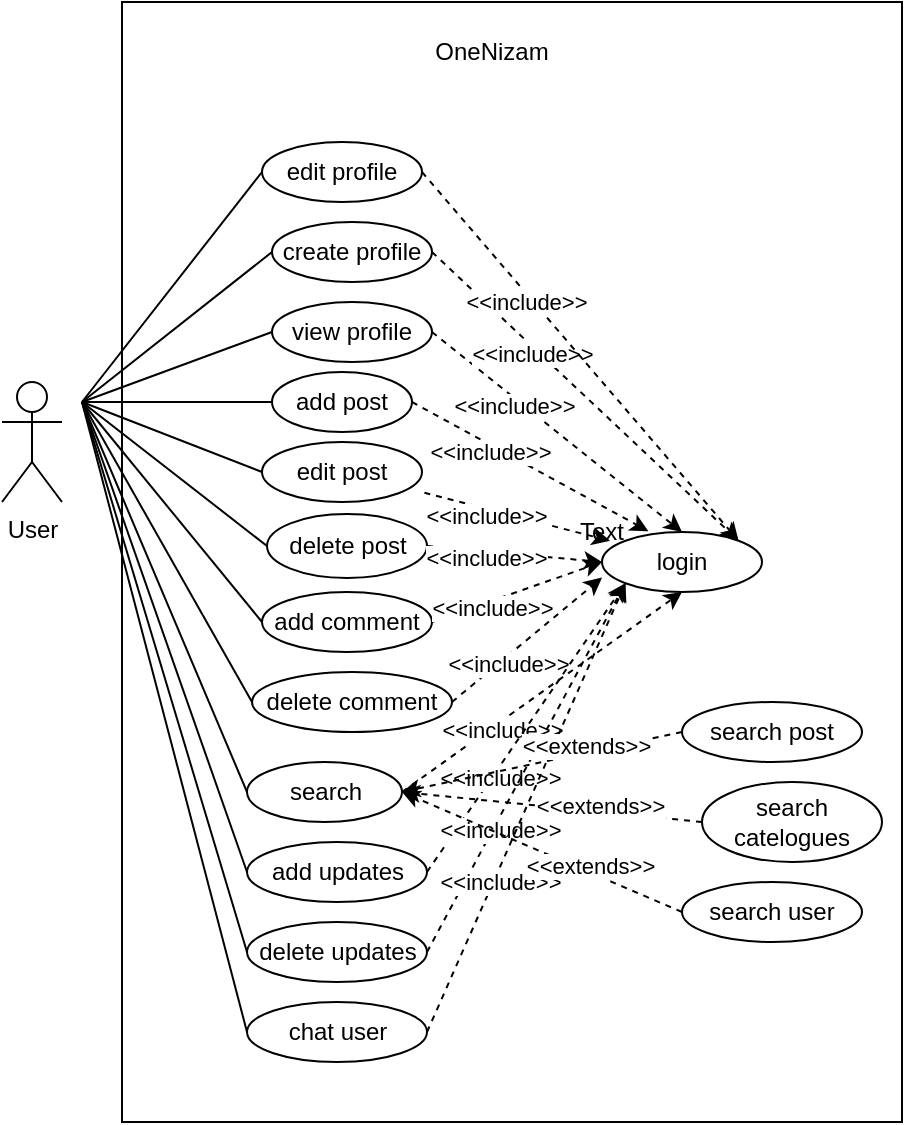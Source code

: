 <mxfile version="22.0.2" type="device">
  <diagram name="Page-1" id="N7V8VirLsi5N-MdL5agh">
    <mxGraphModel dx="1036" dy="606" grid="1" gridSize="10" guides="1" tooltips="1" connect="1" arrows="1" fold="1" page="1" pageScale="1" pageWidth="850" pageHeight="1100" math="0" shadow="0">
      <root>
        <mxCell id="0" />
        <mxCell id="1" parent="0" />
        <mxCell id="t-CDn7bD-TrnveF43Mwp-1" value="" style="rounded=0;whiteSpace=wrap;html=1;" vertex="1" parent="1">
          <mxGeometry x="180" y="20" width="390" height="560" as="geometry" />
        </mxCell>
        <mxCell id="t-CDn7bD-TrnveF43Mwp-2" value="create profile" style="ellipse;whiteSpace=wrap;html=1;" vertex="1" parent="1">
          <mxGeometry x="255" y="130" width="80" height="30" as="geometry" />
        </mxCell>
        <mxCell id="t-CDn7bD-TrnveF43Mwp-3" value="add post" style="ellipse;whiteSpace=wrap;html=1;" vertex="1" parent="1">
          <mxGeometry x="255" y="205" width="70" height="30" as="geometry" />
        </mxCell>
        <mxCell id="t-CDn7bD-TrnveF43Mwp-4" value="edit profile" style="ellipse;whiteSpace=wrap;html=1;" vertex="1" parent="1">
          <mxGeometry x="250" y="90" width="80" height="30" as="geometry" />
        </mxCell>
        <mxCell id="t-CDn7bD-TrnveF43Mwp-5" value="view profile" style="ellipse;whiteSpace=wrap;html=1;" vertex="1" parent="1">
          <mxGeometry x="255" y="170" width="80" height="30" as="geometry" />
        </mxCell>
        <mxCell id="t-CDn7bD-TrnveF43Mwp-6" value="edit post" style="ellipse;whiteSpace=wrap;html=1;" vertex="1" parent="1">
          <mxGeometry x="250" y="240" width="80" height="30" as="geometry" />
        </mxCell>
        <mxCell id="t-CDn7bD-TrnveF43Mwp-7" value="delete comment" style="ellipse;whiteSpace=wrap;html=1;" vertex="1" parent="1">
          <mxGeometry x="245" y="355" width="100" height="30" as="geometry" />
        </mxCell>
        <mxCell id="t-CDn7bD-TrnveF43Mwp-8" value="add comment" style="ellipse;whiteSpace=wrap;html=1;" vertex="1" parent="1">
          <mxGeometry x="250" y="315" width="85" height="30" as="geometry" />
        </mxCell>
        <mxCell id="t-CDn7bD-TrnveF43Mwp-9" value="delete post" style="ellipse;whiteSpace=wrap;html=1;" vertex="1" parent="1">
          <mxGeometry x="252.5" y="276" width="80" height="32" as="geometry" />
        </mxCell>
        <mxCell id="t-CDn7bD-TrnveF43Mwp-12" value="search user" style="ellipse;whiteSpace=wrap;html=1;" vertex="1" parent="1">
          <mxGeometry x="460" y="460" width="90" height="30" as="geometry" />
        </mxCell>
        <mxCell id="t-CDn7bD-TrnveF43Mwp-13" value="search catelogues" style="ellipse;whiteSpace=wrap;html=1;" vertex="1" parent="1">
          <mxGeometry x="470" y="410" width="90" height="40" as="geometry" />
        </mxCell>
        <mxCell id="t-CDn7bD-TrnveF43Mwp-14" value="search post" style="ellipse;whiteSpace=wrap;html=1;" vertex="1" parent="1">
          <mxGeometry x="460" y="370" width="90" height="30" as="geometry" />
        </mxCell>
        <mxCell id="t-CDn7bD-TrnveF43Mwp-15" value="add updates" style="ellipse;whiteSpace=wrap;html=1;" vertex="1" parent="1">
          <mxGeometry x="242.5" y="440" width="90" height="30" as="geometry" />
        </mxCell>
        <mxCell id="t-CDn7bD-TrnveF43Mwp-16" value="chat user" style="ellipse;whiteSpace=wrap;html=1;" vertex="1" parent="1">
          <mxGeometry x="242.5" y="520" width="90" height="30" as="geometry" />
        </mxCell>
        <mxCell id="t-CDn7bD-TrnveF43Mwp-17" value="User" style="shape=umlActor;verticalLabelPosition=bottom;verticalAlign=top;html=1;" vertex="1" parent="1">
          <mxGeometry x="120" y="210" width="30" height="60" as="geometry" />
        </mxCell>
        <mxCell id="t-CDn7bD-TrnveF43Mwp-18" value="login" style="ellipse;whiteSpace=wrap;html=1;" vertex="1" parent="1">
          <mxGeometry x="420" y="285" width="80" height="30" as="geometry" />
        </mxCell>
        <mxCell id="t-CDn7bD-TrnveF43Mwp-22" value="" style="endArrow=none;html=1;rounded=0;entryX=0;entryY=0.5;entryDx=0;entryDy=0;" edge="1" parent="1" target="t-CDn7bD-TrnveF43Mwp-4">
          <mxGeometry relative="1" as="geometry">
            <mxPoint x="160" y="220" as="sourcePoint" />
            <mxPoint x="300" y="170" as="targetPoint" />
          </mxGeometry>
        </mxCell>
        <mxCell id="t-CDn7bD-TrnveF43Mwp-24" value="delete updates" style="ellipse;whiteSpace=wrap;html=1;" vertex="1" parent="1">
          <mxGeometry x="242.5" y="480" width="90" height="30" as="geometry" />
        </mxCell>
        <mxCell id="t-CDn7bD-TrnveF43Mwp-28" value="search" style="ellipse;whiteSpace=wrap;html=1;" vertex="1" parent="1">
          <mxGeometry x="242.5" y="400" width="77.5" height="30" as="geometry" />
        </mxCell>
        <mxCell id="t-CDn7bD-TrnveF43Mwp-41" value="" style="endArrow=none;html=1;rounded=0;entryX=0;entryY=0.5;entryDx=0;entryDy=0;" edge="1" parent="1" target="t-CDn7bD-TrnveF43Mwp-2">
          <mxGeometry relative="1" as="geometry">
            <mxPoint x="160" y="220" as="sourcePoint" />
            <mxPoint x="260" y="115" as="targetPoint" />
          </mxGeometry>
        </mxCell>
        <mxCell id="t-CDn7bD-TrnveF43Mwp-42" value="" style="endArrow=none;html=1;rounded=0;entryX=0;entryY=0.5;entryDx=0;entryDy=0;" edge="1" parent="1" target="t-CDn7bD-TrnveF43Mwp-5">
          <mxGeometry relative="1" as="geometry">
            <mxPoint x="160" y="220" as="sourcePoint" />
            <mxPoint x="265" y="155" as="targetPoint" />
          </mxGeometry>
        </mxCell>
        <mxCell id="t-CDn7bD-TrnveF43Mwp-43" value="" style="endArrow=none;html=1;rounded=0;entryX=0;entryY=0.5;entryDx=0;entryDy=0;" edge="1" parent="1" target="t-CDn7bD-TrnveF43Mwp-3">
          <mxGeometry relative="1" as="geometry">
            <mxPoint x="160" y="220" as="sourcePoint" />
            <mxPoint x="265" y="195" as="targetPoint" />
          </mxGeometry>
        </mxCell>
        <mxCell id="t-CDn7bD-TrnveF43Mwp-44" value="" style="endArrow=none;html=1;rounded=0;entryX=0;entryY=0.5;entryDx=0;entryDy=0;" edge="1" parent="1" target="t-CDn7bD-TrnveF43Mwp-6">
          <mxGeometry relative="1" as="geometry">
            <mxPoint x="160" y="220" as="sourcePoint" />
            <mxPoint x="265" y="230" as="targetPoint" />
          </mxGeometry>
        </mxCell>
        <mxCell id="t-CDn7bD-TrnveF43Mwp-45" value="" style="endArrow=none;html=1;rounded=0;entryX=0;entryY=0.5;entryDx=0;entryDy=0;" edge="1" parent="1" target="t-CDn7bD-TrnveF43Mwp-9">
          <mxGeometry relative="1" as="geometry">
            <mxPoint x="160" y="220" as="sourcePoint" />
            <mxPoint x="275" y="240" as="targetPoint" />
          </mxGeometry>
        </mxCell>
        <mxCell id="t-CDn7bD-TrnveF43Mwp-46" value="" style="endArrow=none;html=1;rounded=0;entryX=0;entryY=0.5;entryDx=0;entryDy=0;" edge="1" parent="1" target="t-CDn7bD-TrnveF43Mwp-8">
          <mxGeometry relative="1" as="geometry">
            <mxPoint x="160" y="220" as="sourcePoint" />
            <mxPoint x="285" y="250" as="targetPoint" />
          </mxGeometry>
        </mxCell>
        <mxCell id="t-CDn7bD-TrnveF43Mwp-47" value="" style="endArrow=none;html=1;rounded=0;entryX=0;entryY=0.5;entryDx=0;entryDy=0;" edge="1" parent="1" target="t-CDn7bD-TrnveF43Mwp-7">
          <mxGeometry relative="1" as="geometry">
            <mxPoint x="160" y="220" as="sourcePoint" />
            <mxPoint x="295" y="260" as="targetPoint" />
          </mxGeometry>
        </mxCell>
        <mxCell id="t-CDn7bD-TrnveF43Mwp-48" value="" style="endArrow=none;html=1;rounded=0;entryX=0;entryY=0.5;entryDx=0;entryDy=0;" edge="1" parent="1" target="t-CDn7bD-TrnveF43Mwp-28">
          <mxGeometry relative="1" as="geometry">
            <mxPoint x="160" y="220" as="sourcePoint" />
            <mxPoint x="305" y="270" as="targetPoint" />
          </mxGeometry>
        </mxCell>
        <mxCell id="t-CDn7bD-TrnveF43Mwp-49" value="" style="endArrow=none;html=1;rounded=0;entryX=0;entryY=0.5;entryDx=0;entryDy=0;" edge="1" parent="1" target="t-CDn7bD-TrnveF43Mwp-15">
          <mxGeometry relative="1" as="geometry">
            <mxPoint x="160" y="220" as="sourcePoint" />
            <mxPoint x="315" y="280" as="targetPoint" />
          </mxGeometry>
        </mxCell>
        <mxCell id="t-CDn7bD-TrnveF43Mwp-50" value="" style="endArrow=none;html=1;rounded=0;entryX=0;entryY=0.5;entryDx=0;entryDy=0;" edge="1" parent="1" target="t-CDn7bD-TrnveF43Mwp-24">
          <mxGeometry relative="1" as="geometry">
            <mxPoint x="160" y="220" as="sourcePoint" />
            <mxPoint x="325" y="290" as="targetPoint" />
          </mxGeometry>
        </mxCell>
        <mxCell id="t-CDn7bD-TrnveF43Mwp-51" value="" style="endArrow=none;html=1;rounded=0;entryX=0;entryY=0.5;entryDx=0;entryDy=0;" edge="1" parent="1" target="t-CDn7bD-TrnveF43Mwp-16">
          <mxGeometry relative="1" as="geometry">
            <mxPoint x="160" y="220" as="sourcePoint" />
            <mxPoint x="335" y="300" as="targetPoint" />
          </mxGeometry>
        </mxCell>
        <mxCell id="t-CDn7bD-TrnveF43Mwp-52" value="" style="endArrow=classic;html=1;rounded=0;exitX=1;exitY=0.5;exitDx=0;exitDy=0;entryX=0;entryY=0.5;entryDx=0;entryDy=0;dashed=1;" edge="1" parent="1" source="t-CDn7bD-TrnveF43Mwp-8" target="t-CDn7bD-TrnveF43Mwp-18">
          <mxGeometry width="50" height="50" relative="1" as="geometry">
            <mxPoint x="400" y="330" as="sourcePoint" />
            <mxPoint x="450" y="280" as="targetPoint" />
          </mxGeometry>
        </mxCell>
        <mxCell id="t-CDn7bD-TrnveF43Mwp-53" value="&amp;lt;&amp;lt;include&amp;gt;&amp;gt;" style="edgeLabel;html=1;align=center;verticalAlign=middle;resizable=0;points=[];" vertex="1" connectable="0" parent="t-CDn7bD-TrnveF43Mwp-52">
          <mxGeometry x="-0.32" y="-3" relative="1" as="geometry">
            <mxPoint as="offset" />
          </mxGeometry>
        </mxCell>
        <mxCell id="t-CDn7bD-TrnveF43Mwp-56" value="" style="endArrow=classic;html=1;rounded=0;exitX=1;exitY=0.5;exitDx=0;exitDy=0;dashed=1;" edge="1" parent="1" source="t-CDn7bD-TrnveF43Mwp-9">
          <mxGeometry width="50" height="50" relative="1" as="geometry">
            <mxPoint x="345" y="340" as="sourcePoint" />
            <mxPoint x="420" y="300" as="targetPoint" />
          </mxGeometry>
        </mxCell>
        <mxCell id="t-CDn7bD-TrnveF43Mwp-57" value="&amp;lt;&amp;lt;include&amp;gt;&amp;gt;" style="edgeLabel;html=1;align=center;verticalAlign=middle;resizable=0;points=[];" vertex="1" connectable="0" parent="t-CDn7bD-TrnveF43Mwp-56">
          <mxGeometry x="-0.32" y="-3" relative="1" as="geometry">
            <mxPoint as="offset" />
          </mxGeometry>
        </mxCell>
        <mxCell id="t-CDn7bD-TrnveF43Mwp-58" value="" style="endArrow=classic;html=1;rounded=0;exitX=1;exitY=0.5;exitDx=0;exitDy=0;entryX=0;entryY=0.76;entryDx=0;entryDy=0;dashed=1;entryPerimeter=0;" edge="1" parent="1" source="t-CDn7bD-TrnveF43Mwp-7" target="t-CDn7bD-TrnveF43Mwp-18">
          <mxGeometry width="50" height="50" relative="1" as="geometry">
            <mxPoint x="355" y="350" as="sourcePoint" />
            <mxPoint x="440" y="320" as="targetPoint" />
          </mxGeometry>
        </mxCell>
        <mxCell id="t-CDn7bD-TrnveF43Mwp-59" value="&amp;lt;&amp;lt;include&amp;gt;&amp;gt;" style="edgeLabel;html=1;align=center;verticalAlign=middle;resizable=0;points=[];" vertex="1" connectable="0" parent="t-CDn7bD-TrnveF43Mwp-58">
          <mxGeometry x="-0.32" y="-3" relative="1" as="geometry">
            <mxPoint as="offset" />
          </mxGeometry>
        </mxCell>
        <mxCell id="t-CDn7bD-TrnveF43Mwp-62" value="" style="endArrow=classic;html=1;rounded=0;exitX=1;exitY=0.5;exitDx=0;exitDy=0;dashed=1;entryX=0.5;entryY=1;entryDx=0;entryDy=0;" edge="1" parent="1" source="t-CDn7bD-TrnveF43Mwp-28" target="t-CDn7bD-TrnveF43Mwp-18">
          <mxGeometry width="50" height="50" relative="1" as="geometry">
            <mxPoint x="355" y="380" as="sourcePoint" />
            <mxPoint x="420" y="300" as="targetPoint" />
          </mxGeometry>
        </mxCell>
        <mxCell id="t-CDn7bD-TrnveF43Mwp-63" value="&amp;lt;&amp;lt;include&amp;gt;&amp;gt;" style="edgeLabel;html=1;align=center;verticalAlign=middle;resizable=0;points=[];" vertex="1" connectable="0" parent="t-CDn7bD-TrnveF43Mwp-62">
          <mxGeometry x="-0.32" y="-3" relative="1" as="geometry">
            <mxPoint as="offset" />
          </mxGeometry>
        </mxCell>
        <mxCell id="t-CDn7bD-TrnveF43Mwp-64" value="" style="endArrow=classic;html=1;rounded=0;exitX=1;exitY=0.5;exitDx=0;exitDy=0;entryX=0;entryY=1;entryDx=0;entryDy=0;dashed=1;" edge="1" parent="1" source="t-CDn7bD-TrnveF43Mwp-15" target="t-CDn7bD-TrnveF43Mwp-18">
          <mxGeometry width="50" height="50" relative="1" as="geometry">
            <mxPoint x="365" y="390" as="sourcePoint" />
            <mxPoint x="440" y="328" as="targetPoint" />
          </mxGeometry>
        </mxCell>
        <mxCell id="t-CDn7bD-TrnveF43Mwp-65" value="&amp;lt;&amp;lt;include&amp;gt;&amp;gt;" style="edgeLabel;html=1;align=center;verticalAlign=middle;resizable=0;points=[];" vertex="1" connectable="0" parent="t-CDn7bD-TrnveF43Mwp-64">
          <mxGeometry x="-0.32" y="-3" relative="1" as="geometry">
            <mxPoint as="offset" />
          </mxGeometry>
        </mxCell>
        <mxCell id="t-CDn7bD-TrnveF43Mwp-66" value="" style="endArrow=classic;html=1;rounded=0;exitX=1;exitY=0.5;exitDx=0;exitDy=0;dashed=1;entryX=0;entryY=1;entryDx=0;entryDy=0;" edge="1" parent="1" source="t-CDn7bD-TrnveF43Mwp-24" target="t-CDn7bD-TrnveF43Mwp-18">
          <mxGeometry width="50" height="50" relative="1" as="geometry">
            <mxPoint x="375" y="400" as="sourcePoint" />
            <mxPoint x="460" y="330" as="targetPoint" />
          </mxGeometry>
        </mxCell>
        <mxCell id="t-CDn7bD-TrnveF43Mwp-67" value="&amp;lt;&amp;lt;include&amp;gt;&amp;gt;" style="edgeLabel;html=1;align=center;verticalAlign=middle;resizable=0;points=[];" vertex="1" connectable="0" parent="t-CDn7bD-TrnveF43Mwp-66">
          <mxGeometry x="-0.32" y="-3" relative="1" as="geometry">
            <mxPoint as="offset" />
          </mxGeometry>
        </mxCell>
        <mxCell id="t-CDn7bD-TrnveF43Mwp-68" value="" style="endArrow=classic;html=1;rounded=0;exitX=1;exitY=0.5;exitDx=0;exitDy=0;dashed=1;entryX=0;entryY=1;entryDx=0;entryDy=0;" edge="1" parent="1" source="t-CDn7bD-TrnveF43Mwp-16" target="t-CDn7bD-TrnveF43Mwp-18">
          <mxGeometry width="50" height="50" relative="1" as="geometry">
            <mxPoint x="343" y="505" as="sourcePoint" />
            <mxPoint x="442" y="321" as="targetPoint" />
          </mxGeometry>
        </mxCell>
        <mxCell id="t-CDn7bD-TrnveF43Mwp-69" value="&amp;lt;&amp;lt;include&amp;gt;&amp;gt;" style="edgeLabel;html=1;align=center;verticalAlign=middle;resizable=0;points=[];" vertex="1" connectable="0" parent="t-CDn7bD-TrnveF43Mwp-68">
          <mxGeometry x="-0.32" y="-3" relative="1" as="geometry">
            <mxPoint as="offset" />
          </mxGeometry>
        </mxCell>
        <mxCell id="t-CDn7bD-TrnveF43Mwp-70" value="" style="endArrow=classic;html=1;rounded=0;exitX=1.015;exitY=0.847;exitDx=0;exitDy=0;entryX=0.05;entryY=0.147;entryDx=0;entryDy=0;dashed=1;entryPerimeter=0;exitPerimeter=0;" edge="1" parent="1" source="t-CDn7bD-TrnveF43Mwp-6" target="t-CDn7bD-TrnveF43Mwp-18">
          <mxGeometry width="50" height="50" relative="1" as="geometry">
            <mxPoint x="355" y="380" as="sourcePoint" />
            <mxPoint x="430" y="318" as="targetPoint" />
          </mxGeometry>
        </mxCell>
        <mxCell id="t-CDn7bD-TrnveF43Mwp-71" value="&amp;lt;&amp;lt;include&amp;gt;&amp;gt;" style="edgeLabel;html=1;align=center;verticalAlign=middle;resizable=0;points=[];" vertex="1" connectable="0" parent="t-CDn7bD-TrnveF43Mwp-70">
          <mxGeometry x="-0.32" y="-3" relative="1" as="geometry">
            <mxPoint as="offset" />
          </mxGeometry>
        </mxCell>
        <mxCell id="t-CDn7bD-TrnveF43Mwp-72" value="" style="endArrow=classic;html=1;rounded=0;exitX=1;exitY=0.5;exitDx=0;exitDy=0;entryX=0.29;entryY=-0.013;entryDx=0;entryDy=0;dashed=1;entryPerimeter=0;" edge="1" parent="1" source="t-CDn7bD-TrnveF43Mwp-3" target="t-CDn7bD-TrnveF43Mwp-18">
          <mxGeometry width="50" height="50" relative="1" as="geometry">
            <mxPoint x="341" y="275" as="sourcePoint" />
            <mxPoint x="434" y="299" as="targetPoint" />
          </mxGeometry>
        </mxCell>
        <mxCell id="t-CDn7bD-TrnveF43Mwp-73" value="&amp;lt;&amp;lt;include&amp;gt;&amp;gt;" style="edgeLabel;html=1;align=center;verticalAlign=middle;resizable=0;points=[];" vertex="1" connectable="0" parent="t-CDn7bD-TrnveF43Mwp-72">
          <mxGeometry x="-0.32" y="-3" relative="1" as="geometry">
            <mxPoint as="offset" />
          </mxGeometry>
        </mxCell>
        <mxCell id="t-CDn7bD-TrnveF43Mwp-74" value="" style="endArrow=classic;html=1;rounded=0;exitX=1;exitY=0.5;exitDx=0;exitDy=0;dashed=1;entryX=0.5;entryY=0;entryDx=0;entryDy=0;" edge="1" parent="1" source="t-CDn7bD-TrnveF43Mwp-5" target="t-CDn7bD-TrnveF43Mwp-18">
          <mxGeometry width="50" height="50" relative="1" as="geometry">
            <mxPoint x="335" y="230" as="sourcePoint" />
            <mxPoint x="450" y="280" as="targetPoint" />
          </mxGeometry>
        </mxCell>
        <mxCell id="t-CDn7bD-TrnveF43Mwp-75" value="&amp;lt;&amp;lt;include&amp;gt;&amp;gt;" style="edgeLabel;html=1;align=center;verticalAlign=middle;resizable=0;points=[];" vertex="1" connectable="0" parent="t-CDn7bD-TrnveF43Mwp-74">
          <mxGeometry x="-0.32" y="-3" relative="1" as="geometry">
            <mxPoint as="offset" />
          </mxGeometry>
        </mxCell>
        <mxCell id="t-CDn7bD-TrnveF43Mwp-77" value="" style="endArrow=classic;html=1;rounded=0;exitX=1;exitY=0.5;exitDx=0;exitDy=0;dashed=1;entryX=1;entryY=0;entryDx=0;entryDy=0;" edge="1" parent="1" source="t-CDn7bD-TrnveF43Mwp-2" target="t-CDn7bD-TrnveF43Mwp-18">
          <mxGeometry width="50" height="50" relative="1" as="geometry">
            <mxPoint x="345" y="195" as="sourcePoint" />
            <mxPoint x="470" y="295" as="targetPoint" />
          </mxGeometry>
        </mxCell>
        <mxCell id="t-CDn7bD-TrnveF43Mwp-78" value="&amp;lt;&amp;lt;include&amp;gt;&amp;gt;" style="edgeLabel;html=1;align=center;verticalAlign=middle;resizable=0;points=[];" vertex="1" connectable="0" parent="t-CDn7bD-TrnveF43Mwp-77">
          <mxGeometry x="-0.32" y="-3" relative="1" as="geometry">
            <mxPoint as="offset" />
          </mxGeometry>
        </mxCell>
        <mxCell id="t-CDn7bD-TrnveF43Mwp-79" value="" style="endArrow=classic;html=1;rounded=0;exitX=1;exitY=0.5;exitDx=0;exitDy=0;dashed=1;entryX=1;entryY=0;entryDx=0;entryDy=0;" edge="1" parent="1" source="t-CDn7bD-TrnveF43Mwp-4" target="t-CDn7bD-TrnveF43Mwp-18">
          <mxGeometry width="50" height="50" relative="1" as="geometry">
            <mxPoint x="355" y="205" as="sourcePoint" />
            <mxPoint x="480" y="305" as="targetPoint" />
          </mxGeometry>
        </mxCell>
        <mxCell id="t-CDn7bD-TrnveF43Mwp-80" value="&amp;lt;&amp;lt;include&amp;gt;&amp;gt;" style="edgeLabel;html=1;align=center;verticalAlign=middle;resizable=0;points=[];" vertex="1" connectable="0" parent="t-CDn7bD-TrnveF43Mwp-79">
          <mxGeometry x="-0.32" y="-3" relative="1" as="geometry">
            <mxPoint as="offset" />
          </mxGeometry>
        </mxCell>
        <mxCell id="t-CDn7bD-TrnveF43Mwp-81" value="" style="endArrow=classic;html=1;rounded=0;exitX=0;exitY=0.5;exitDx=0;exitDy=0;dashed=1;entryX=1;entryY=0.5;entryDx=0;entryDy=0;" edge="1" parent="1" source="t-CDn7bD-TrnveF43Mwp-14" target="t-CDn7bD-TrnveF43Mwp-28">
          <mxGeometry width="50" height="50" relative="1" as="geometry">
            <mxPoint x="365" y="215" as="sourcePoint" />
            <mxPoint x="490" y="315" as="targetPoint" />
          </mxGeometry>
        </mxCell>
        <mxCell id="t-CDn7bD-TrnveF43Mwp-82" value="&amp;lt;&amp;lt;extends&amp;gt;&amp;gt;" style="edgeLabel;html=1;align=center;verticalAlign=middle;resizable=0;points=[];" vertex="1" connectable="0" parent="t-CDn7bD-TrnveF43Mwp-81">
          <mxGeometry x="-0.32" y="-3" relative="1" as="geometry">
            <mxPoint as="offset" />
          </mxGeometry>
        </mxCell>
        <mxCell id="t-CDn7bD-TrnveF43Mwp-84" value="" style="endArrow=classic;html=1;rounded=0;exitX=0;exitY=0.5;exitDx=0;exitDy=0;dashed=1;entryX=1;entryY=0.5;entryDx=0;entryDy=0;" edge="1" parent="1" source="t-CDn7bD-TrnveF43Mwp-13" target="t-CDn7bD-TrnveF43Mwp-28">
          <mxGeometry width="50" height="50" relative="1" as="geometry">
            <mxPoint x="470" y="395" as="sourcePoint" />
            <mxPoint x="330" y="425" as="targetPoint" />
          </mxGeometry>
        </mxCell>
        <mxCell id="t-CDn7bD-TrnveF43Mwp-85" value="&amp;lt;&amp;lt;extends&amp;gt;&amp;gt;" style="edgeLabel;html=1;align=center;verticalAlign=middle;resizable=0;points=[];" vertex="1" connectable="0" parent="t-CDn7bD-TrnveF43Mwp-84">
          <mxGeometry x="-0.32" y="-3" relative="1" as="geometry">
            <mxPoint as="offset" />
          </mxGeometry>
        </mxCell>
        <mxCell id="t-CDn7bD-TrnveF43Mwp-86" value="" style="endArrow=classic;html=1;rounded=0;exitX=0;exitY=0.5;exitDx=0;exitDy=0;dashed=1;entryX=1;entryY=0.5;entryDx=0;entryDy=0;" edge="1" parent="1" source="t-CDn7bD-TrnveF43Mwp-12" target="t-CDn7bD-TrnveF43Mwp-28">
          <mxGeometry width="50" height="50" relative="1" as="geometry">
            <mxPoint x="480" y="405" as="sourcePoint" />
            <mxPoint x="340" y="435" as="targetPoint" />
          </mxGeometry>
        </mxCell>
        <mxCell id="t-CDn7bD-TrnveF43Mwp-87" value="&amp;lt;&amp;lt;extends&amp;gt;&amp;gt;" style="edgeLabel;html=1;align=center;verticalAlign=middle;resizable=0;points=[];" vertex="1" connectable="0" parent="t-CDn7bD-TrnveF43Mwp-86">
          <mxGeometry x="-0.32" y="-3" relative="1" as="geometry">
            <mxPoint as="offset" />
          </mxGeometry>
        </mxCell>
        <mxCell id="t-CDn7bD-TrnveF43Mwp-88" value="Text" style="text;html=1;strokeColor=none;fillColor=none;align=center;verticalAlign=middle;whiteSpace=wrap;rounded=0;" vertex="1" parent="1">
          <mxGeometry x="390" y="270" width="60" height="30" as="geometry" />
        </mxCell>
        <mxCell id="t-CDn7bD-TrnveF43Mwp-89" value="OneNizam" style="text;html=1;strokeColor=none;fillColor=none;align=center;verticalAlign=middle;whiteSpace=wrap;rounded=0;" vertex="1" parent="1">
          <mxGeometry x="320" y="30" width="90" height="30" as="geometry" />
        </mxCell>
      </root>
    </mxGraphModel>
  </diagram>
</mxfile>
